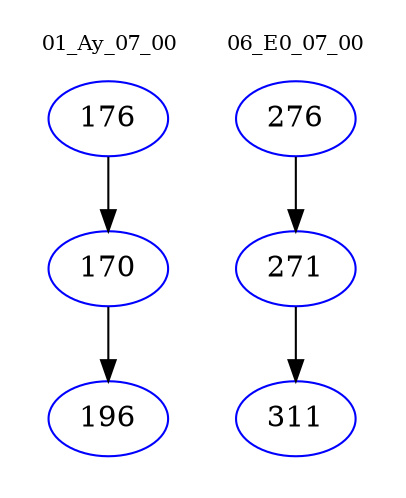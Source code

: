 digraph{
subgraph cluster_0 {
color = white
label = "01_Ay_07_00";
fontsize=10;
T0_176 [label="176", color="blue"]
T0_176 -> T0_170 [color="black"]
T0_170 [label="170", color="blue"]
T0_170 -> T0_196 [color="black"]
T0_196 [label="196", color="blue"]
}
subgraph cluster_1 {
color = white
label = "06_E0_07_00";
fontsize=10;
T1_276 [label="276", color="blue"]
T1_276 -> T1_271 [color="black"]
T1_271 [label="271", color="blue"]
T1_271 -> T1_311 [color="black"]
T1_311 [label="311", color="blue"]
}
}
